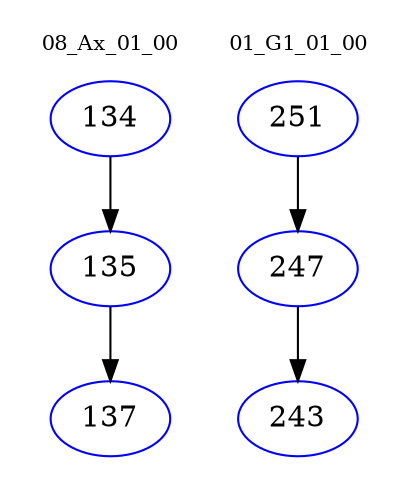 digraph{
subgraph cluster_0 {
color = white
label = "08_Ax_01_00";
fontsize=10;
T0_134 [label="134", color="blue"]
T0_134 -> T0_135 [color="black"]
T0_135 [label="135", color="blue"]
T0_135 -> T0_137 [color="black"]
T0_137 [label="137", color="blue"]
}
subgraph cluster_1 {
color = white
label = "01_G1_01_00";
fontsize=10;
T1_251 [label="251", color="blue"]
T1_251 -> T1_247 [color="black"]
T1_247 [label="247", color="blue"]
T1_247 -> T1_243 [color="black"]
T1_243 [label="243", color="blue"]
}
}
